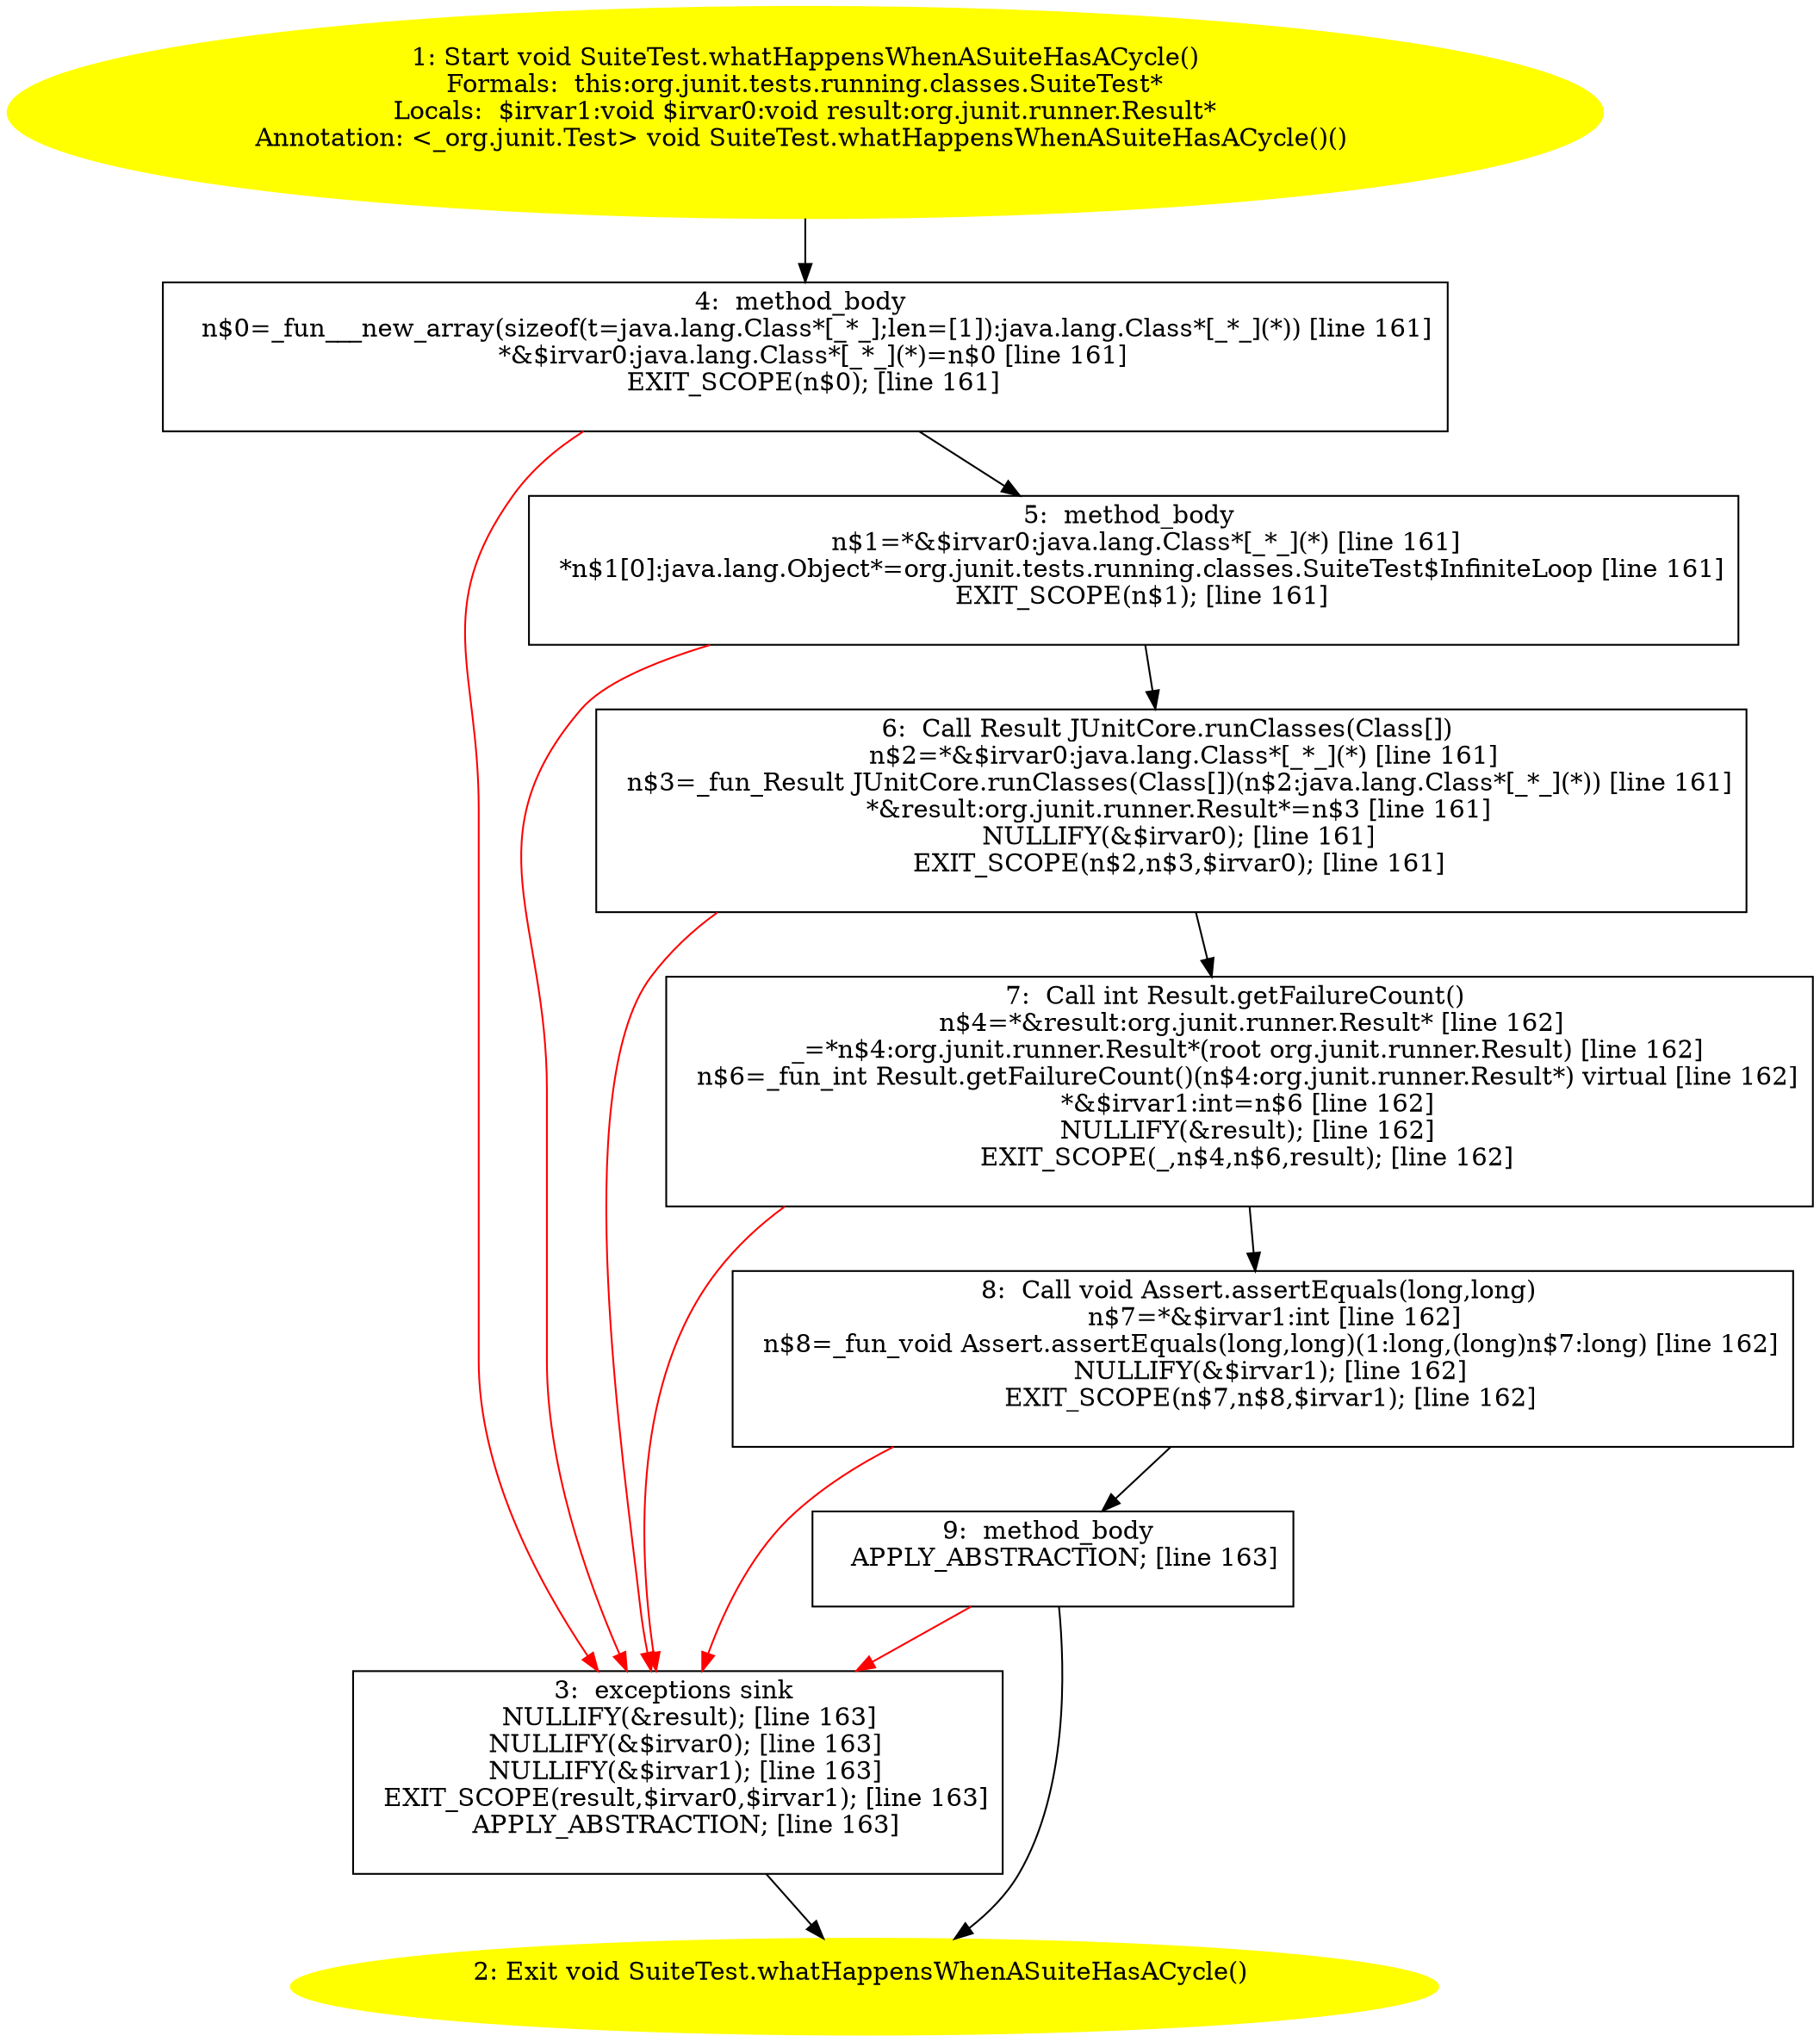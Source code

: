 /* @generated */
digraph cfg {
"org.junit.tests.running.classes.SuiteTest.whatHappensWhenASuiteHasACycle():void.617818dd87b272d97e1a10dd83d6bb77_1" [label="1: Start void SuiteTest.whatHappensWhenASuiteHasACycle()\nFormals:  this:org.junit.tests.running.classes.SuiteTest*\nLocals:  $irvar1:void $irvar0:void result:org.junit.runner.Result*\nAnnotation: <_org.junit.Test> void SuiteTest.whatHappensWhenASuiteHasACycle()() \n  " color=yellow style=filled]
	

	 "org.junit.tests.running.classes.SuiteTest.whatHappensWhenASuiteHasACycle():void.617818dd87b272d97e1a10dd83d6bb77_1" -> "org.junit.tests.running.classes.SuiteTest.whatHappensWhenASuiteHasACycle():void.617818dd87b272d97e1a10dd83d6bb77_4" ;
"org.junit.tests.running.classes.SuiteTest.whatHappensWhenASuiteHasACycle():void.617818dd87b272d97e1a10dd83d6bb77_2" [label="2: Exit void SuiteTest.whatHappensWhenASuiteHasACycle() \n  " color=yellow style=filled]
	

"org.junit.tests.running.classes.SuiteTest.whatHappensWhenASuiteHasACycle():void.617818dd87b272d97e1a10dd83d6bb77_3" [label="3:  exceptions sink \n   NULLIFY(&result); [line 163]\n  NULLIFY(&$irvar0); [line 163]\n  NULLIFY(&$irvar1); [line 163]\n  EXIT_SCOPE(result,$irvar0,$irvar1); [line 163]\n  APPLY_ABSTRACTION; [line 163]\n " shape="box"]
	

	 "org.junit.tests.running.classes.SuiteTest.whatHappensWhenASuiteHasACycle():void.617818dd87b272d97e1a10dd83d6bb77_3" -> "org.junit.tests.running.classes.SuiteTest.whatHappensWhenASuiteHasACycle():void.617818dd87b272d97e1a10dd83d6bb77_2" ;
"org.junit.tests.running.classes.SuiteTest.whatHappensWhenASuiteHasACycle():void.617818dd87b272d97e1a10dd83d6bb77_4" [label="4:  method_body \n   n$0=_fun___new_array(sizeof(t=java.lang.Class*[_*_];len=[1]):java.lang.Class*[_*_](*)) [line 161]\n  *&$irvar0:java.lang.Class*[_*_](*)=n$0 [line 161]\n  EXIT_SCOPE(n$0); [line 161]\n " shape="box"]
	

	 "org.junit.tests.running.classes.SuiteTest.whatHappensWhenASuiteHasACycle():void.617818dd87b272d97e1a10dd83d6bb77_4" -> "org.junit.tests.running.classes.SuiteTest.whatHappensWhenASuiteHasACycle():void.617818dd87b272d97e1a10dd83d6bb77_5" ;
	 "org.junit.tests.running.classes.SuiteTest.whatHappensWhenASuiteHasACycle():void.617818dd87b272d97e1a10dd83d6bb77_4" -> "org.junit.tests.running.classes.SuiteTest.whatHappensWhenASuiteHasACycle():void.617818dd87b272d97e1a10dd83d6bb77_3" [color="red" ];
"org.junit.tests.running.classes.SuiteTest.whatHappensWhenASuiteHasACycle():void.617818dd87b272d97e1a10dd83d6bb77_5" [label="5:  method_body \n   n$1=*&$irvar0:java.lang.Class*[_*_](*) [line 161]\n  *n$1[0]:java.lang.Object*=org.junit.tests.running.classes.SuiteTest$InfiniteLoop [line 161]\n  EXIT_SCOPE(n$1); [line 161]\n " shape="box"]
	

	 "org.junit.tests.running.classes.SuiteTest.whatHappensWhenASuiteHasACycle():void.617818dd87b272d97e1a10dd83d6bb77_5" -> "org.junit.tests.running.classes.SuiteTest.whatHappensWhenASuiteHasACycle():void.617818dd87b272d97e1a10dd83d6bb77_6" ;
	 "org.junit.tests.running.classes.SuiteTest.whatHappensWhenASuiteHasACycle():void.617818dd87b272d97e1a10dd83d6bb77_5" -> "org.junit.tests.running.classes.SuiteTest.whatHappensWhenASuiteHasACycle():void.617818dd87b272d97e1a10dd83d6bb77_3" [color="red" ];
"org.junit.tests.running.classes.SuiteTest.whatHappensWhenASuiteHasACycle():void.617818dd87b272d97e1a10dd83d6bb77_6" [label="6:  Call Result JUnitCore.runClasses(Class[]) \n   n$2=*&$irvar0:java.lang.Class*[_*_](*) [line 161]\n  n$3=_fun_Result JUnitCore.runClasses(Class[])(n$2:java.lang.Class*[_*_](*)) [line 161]\n  *&result:org.junit.runner.Result*=n$3 [line 161]\n  NULLIFY(&$irvar0); [line 161]\n  EXIT_SCOPE(n$2,n$3,$irvar0); [line 161]\n " shape="box"]
	

	 "org.junit.tests.running.classes.SuiteTest.whatHappensWhenASuiteHasACycle():void.617818dd87b272d97e1a10dd83d6bb77_6" -> "org.junit.tests.running.classes.SuiteTest.whatHappensWhenASuiteHasACycle():void.617818dd87b272d97e1a10dd83d6bb77_7" ;
	 "org.junit.tests.running.classes.SuiteTest.whatHappensWhenASuiteHasACycle():void.617818dd87b272d97e1a10dd83d6bb77_6" -> "org.junit.tests.running.classes.SuiteTest.whatHappensWhenASuiteHasACycle():void.617818dd87b272d97e1a10dd83d6bb77_3" [color="red" ];
"org.junit.tests.running.classes.SuiteTest.whatHappensWhenASuiteHasACycle():void.617818dd87b272d97e1a10dd83d6bb77_7" [label="7:  Call int Result.getFailureCount() \n   n$4=*&result:org.junit.runner.Result* [line 162]\n  _=*n$4:org.junit.runner.Result*(root org.junit.runner.Result) [line 162]\n  n$6=_fun_int Result.getFailureCount()(n$4:org.junit.runner.Result*) virtual [line 162]\n  *&$irvar1:int=n$6 [line 162]\n  NULLIFY(&result); [line 162]\n  EXIT_SCOPE(_,n$4,n$6,result); [line 162]\n " shape="box"]
	

	 "org.junit.tests.running.classes.SuiteTest.whatHappensWhenASuiteHasACycle():void.617818dd87b272d97e1a10dd83d6bb77_7" -> "org.junit.tests.running.classes.SuiteTest.whatHappensWhenASuiteHasACycle():void.617818dd87b272d97e1a10dd83d6bb77_8" ;
	 "org.junit.tests.running.classes.SuiteTest.whatHappensWhenASuiteHasACycle():void.617818dd87b272d97e1a10dd83d6bb77_7" -> "org.junit.tests.running.classes.SuiteTest.whatHappensWhenASuiteHasACycle():void.617818dd87b272d97e1a10dd83d6bb77_3" [color="red" ];
"org.junit.tests.running.classes.SuiteTest.whatHappensWhenASuiteHasACycle():void.617818dd87b272d97e1a10dd83d6bb77_8" [label="8:  Call void Assert.assertEquals(long,long) \n   n$7=*&$irvar1:int [line 162]\n  n$8=_fun_void Assert.assertEquals(long,long)(1:long,(long)n$7:long) [line 162]\n  NULLIFY(&$irvar1); [line 162]\n  EXIT_SCOPE(n$7,n$8,$irvar1); [line 162]\n " shape="box"]
	

	 "org.junit.tests.running.classes.SuiteTest.whatHappensWhenASuiteHasACycle():void.617818dd87b272d97e1a10dd83d6bb77_8" -> "org.junit.tests.running.classes.SuiteTest.whatHappensWhenASuiteHasACycle():void.617818dd87b272d97e1a10dd83d6bb77_9" ;
	 "org.junit.tests.running.classes.SuiteTest.whatHappensWhenASuiteHasACycle():void.617818dd87b272d97e1a10dd83d6bb77_8" -> "org.junit.tests.running.classes.SuiteTest.whatHappensWhenASuiteHasACycle():void.617818dd87b272d97e1a10dd83d6bb77_3" [color="red" ];
"org.junit.tests.running.classes.SuiteTest.whatHappensWhenASuiteHasACycle():void.617818dd87b272d97e1a10dd83d6bb77_9" [label="9:  method_body \n   APPLY_ABSTRACTION; [line 163]\n " shape="box"]
	

	 "org.junit.tests.running.classes.SuiteTest.whatHappensWhenASuiteHasACycle():void.617818dd87b272d97e1a10dd83d6bb77_9" -> "org.junit.tests.running.classes.SuiteTest.whatHappensWhenASuiteHasACycle():void.617818dd87b272d97e1a10dd83d6bb77_2" ;
	 "org.junit.tests.running.classes.SuiteTest.whatHappensWhenASuiteHasACycle():void.617818dd87b272d97e1a10dd83d6bb77_9" -> "org.junit.tests.running.classes.SuiteTest.whatHappensWhenASuiteHasACycle():void.617818dd87b272d97e1a10dd83d6bb77_3" [color="red" ];
}
